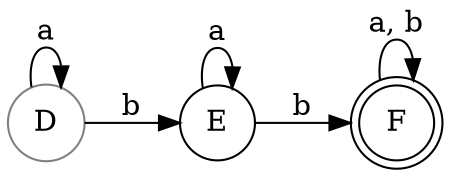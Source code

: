 digraph G{
  rankdir=LR;
  node [shape = doublecircle];F;
  node [shape = circle];
  D [color = "#808080"];
  D -> D [label = "a"];
  D -> E [label = "b"];
  E -> E [label = "a"];
  E -> F [label = "b"];
  F -> F [label = "a, b"];
}
